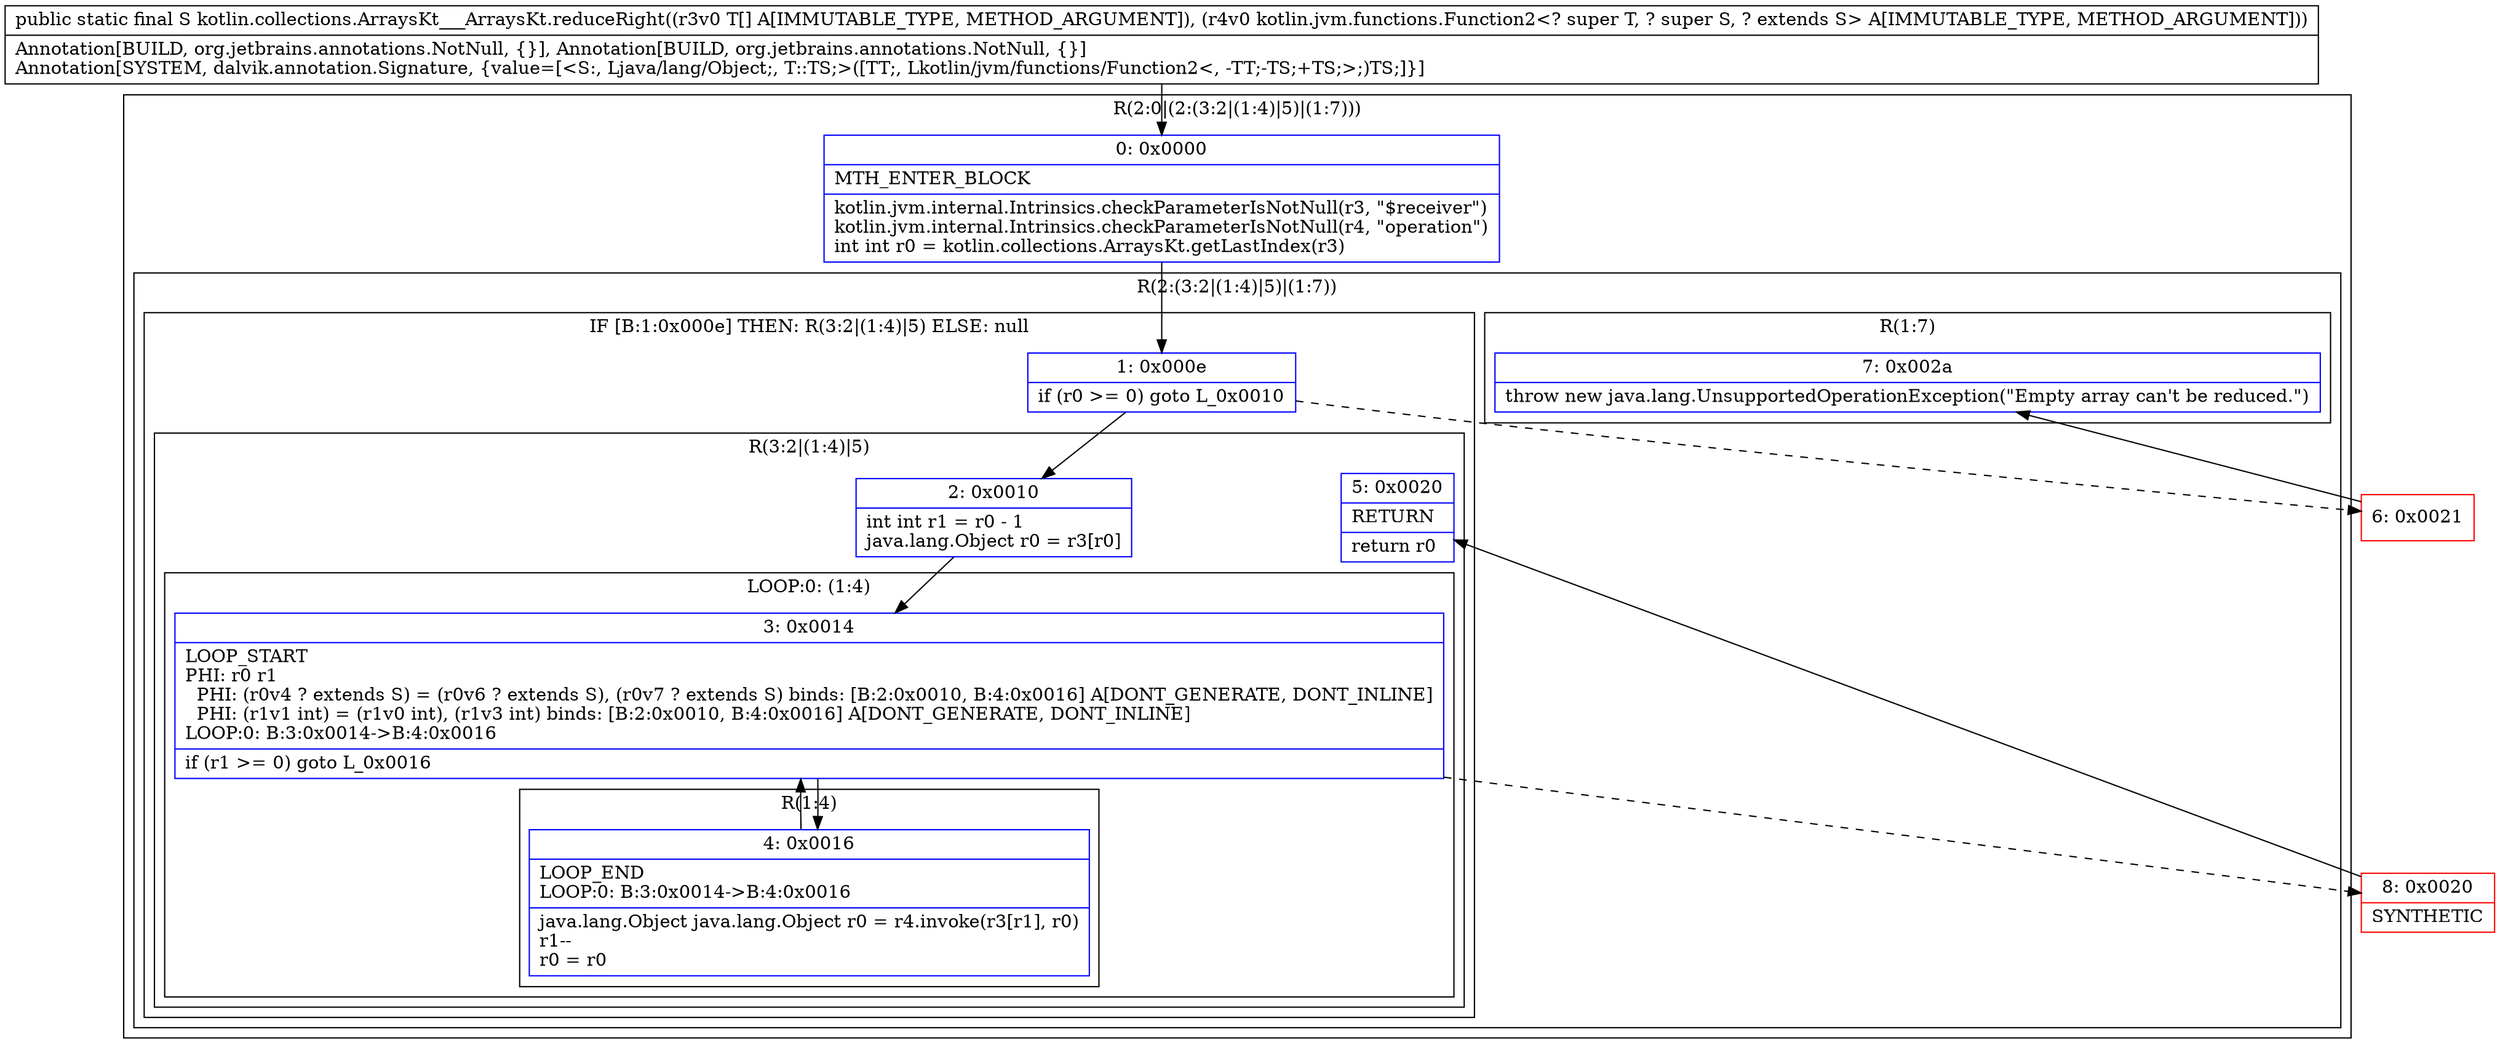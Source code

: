 digraph "CFG forkotlin.collections.ArraysKt___ArraysKt.reduceRight([Ljava\/lang\/Object;Lkotlin\/jvm\/functions\/Function2;)Ljava\/lang\/Object;" {
subgraph cluster_Region_1869161256 {
label = "R(2:0|(2:(3:2|(1:4)|5)|(1:7)))";
node [shape=record,color=blue];
Node_0 [shape=record,label="{0\:\ 0x0000|MTH_ENTER_BLOCK\l|kotlin.jvm.internal.Intrinsics.checkParameterIsNotNull(r3, \"$receiver\")\lkotlin.jvm.internal.Intrinsics.checkParameterIsNotNull(r4, \"operation\")\lint int r0 = kotlin.collections.ArraysKt.getLastIndex(r3)\l}"];
subgraph cluster_Region_1509100280 {
label = "R(2:(3:2|(1:4)|5)|(1:7))";
node [shape=record,color=blue];
subgraph cluster_IfRegion_1324601702 {
label = "IF [B:1:0x000e] THEN: R(3:2|(1:4)|5) ELSE: null";
node [shape=record,color=blue];
Node_1 [shape=record,label="{1\:\ 0x000e|if (r0 \>= 0) goto L_0x0010\l}"];
subgraph cluster_Region_1956626923 {
label = "R(3:2|(1:4)|5)";
node [shape=record,color=blue];
Node_2 [shape=record,label="{2\:\ 0x0010|int int r1 = r0 \- 1\ljava.lang.Object r0 = r3[r0]\l}"];
subgraph cluster_LoopRegion_452079569 {
label = "LOOP:0: (1:4)";
node [shape=record,color=blue];
Node_3 [shape=record,label="{3\:\ 0x0014|LOOP_START\lPHI: r0 r1 \l  PHI: (r0v4 ? extends S) = (r0v6 ? extends S), (r0v7 ? extends S) binds: [B:2:0x0010, B:4:0x0016] A[DONT_GENERATE, DONT_INLINE]\l  PHI: (r1v1 int) = (r1v0 int), (r1v3 int) binds: [B:2:0x0010, B:4:0x0016] A[DONT_GENERATE, DONT_INLINE]\lLOOP:0: B:3:0x0014\-\>B:4:0x0016\l|if (r1 \>= 0) goto L_0x0016\l}"];
subgraph cluster_Region_1017391886 {
label = "R(1:4)";
node [shape=record,color=blue];
Node_4 [shape=record,label="{4\:\ 0x0016|LOOP_END\lLOOP:0: B:3:0x0014\-\>B:4:0x0016\l|java.lang.Object java.lang.Object r0 = r4.invoke(r3[r1], r0)\lr1\-\-\lr0 = r0\l}"];
}
}
Node_5 [shape=record,label="{5\:\ 0x0020|RETURN\l|return r0\l}"];
}
}
subgraph cluster_Region_854542321 {
label = "R(1:7)";
node [shape=record,color=blue];
Node_7 [shape=record,label="{7\:\ 0x002a|throw new java.lang.UnsupportedOperationException(\"Empty array can't be reduced.\")\l}"];
}
}
}
Node_6 [shape=record,color=red,label="{6\:\ 0x0021}"];
Node_8 [shape=record,color=red,label="{8\:\ 0x0020|SYNTHETIC\l}"];
MethodNode[shape=record,label="{public static final S kotlin.collections.ArraysKt___ArraysKt.reduceRight((r3v0 T[] A[IMMUTABLE_TYPE, METHOD_ARGUMENT]), (r4v0 kotlin.jvm.functions.Function2\<? super T, ? super S, ? extends S\> A[IMMUTABLE_TYPE, METHOD_ARGUMENT]))  | Annotation[BUILD, org.jetbrains.annotations.NotNull, \{\}], Annotation[BUILD, org.jetbrains.annotations.NotNull, \{\}]\lAnnotation[SYSTEM, dalvik.annotation.Signature, \{value=[\<S:, Ljava\/lang\/Object;, T::TS;\>([TT;, Lkotlin\/jvm\/functions\/Function2\<, \-TT;\-TS;+TS;\>;)TS;]\}]\l}"];
MethodNode -> Node_0;
Node_0 -> Node_1;
Node_1 -> Node_2;
Node_1 -> Node_6[style=dashed];
Node_2 -> Node_3;
Node_3 -> Node_4;
Node_3 -> Node_8[style=dashed];
Node_4 -> Node_3;
Node_6 -> Node_7;
Node_8 -> Node_5;
}

